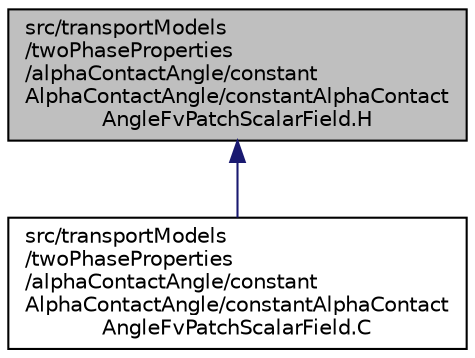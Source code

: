 digraph "src/transportModels/twoPhaseProperties/alphaContactAngle/constantAlphaContactAngle/constantAlphaContactAngleFvPatchScalarField.H"
{
  bgcolor="transparent";
  edge [fontname="Helvetica",fontsize="10",labelfontname="Helvetica",labelfontsize="10"];
  node [fontname="Helvetica",fontsize="10",shape=record];
  Node1 [label="src/transportModels\l/twoPhaseProperties\l/alphaContactAngle/constant\lAlphaContactAngle/constantAlphaContact\lAngleFvPatchScalarField.H",height=0.2,width=0.4,color="black", fillcolor="grey75", style="filled", fontcolor="black"];
  Node1 -> Node2 [dir="back",color="midnightblue",fontsize="10",style="solid",fontname="Helvetica"];
  Node2 [label="src/transportModels\l/twoPhaseProperties\l/alphaContactAngle/constant\lAlphaContactAngle/constantAlphaContact\lAngleFvPatchScalarField.C",height=0.2,width=0.4,color="black",URL="$a10674.html"];
}
